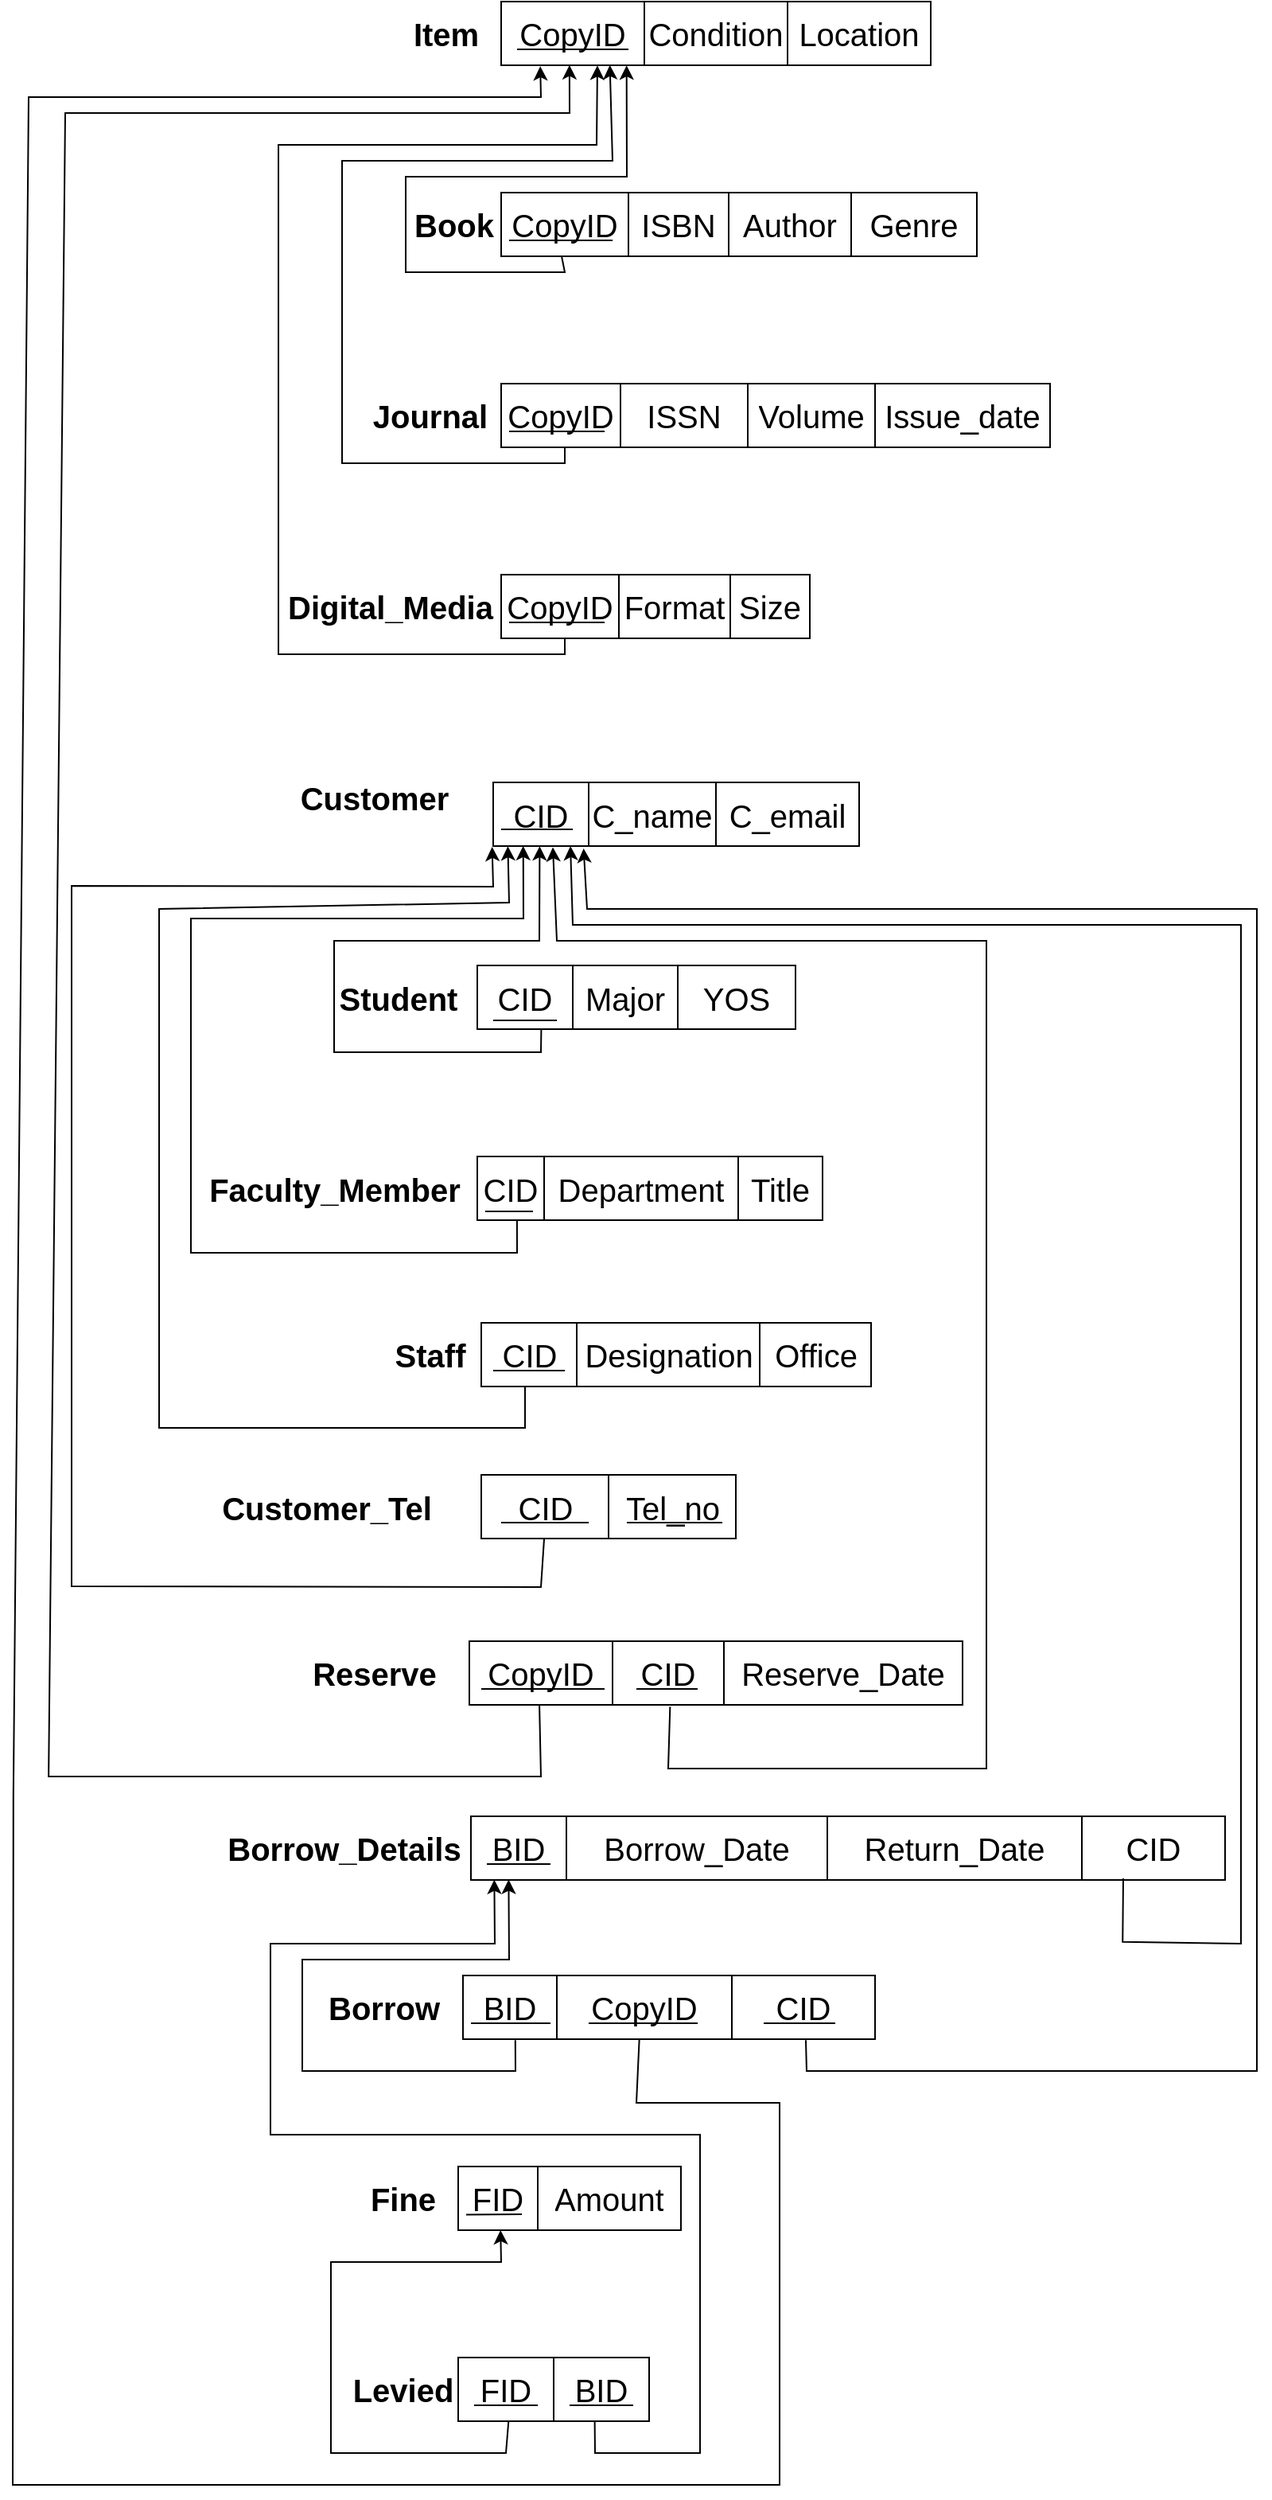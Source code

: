 <mxfile version="24.7.16">
  <diagram name="Page-1" id="YPBTErZ49yaerx_HTRWC">
    <mxGraphModel dx="1290" dy="522" grid="1" gridSize="10" guides="1" tooltips="1" connect="1" arrows="1" fold="1" page="1" pageScale="1" pageWidth="827" pageHeight="1169" math="0" shadow="0">
      <root>
        <mxCell id="0" />
        <mxCell id="1" parent="0" />
        <mxCell id="lVMGQ_QnSyq49VFZEJ_B-1" value="" style="shape=table;startSize=0;container=1;collapsible=0;childLayout=tableLayout;fontSize=20;" parent="1" vertex="1">
          <mxGeometry x="335" y="130" width="270" height="40" as="geometry" />
        </mxCell>
        <mxCell id="lVMGQ_QnSyq49VFZEJ_B-2" value="" style="shape=tableRow;horizontal=0;startSize=0;swimlaneHead=0;swimlaneBody=0;strokeColor=inherit;top=0;left=0;bottom=0;right=0;collapsible=0;dropTarget=0;fillColor=none;points=[[0,0.5],[1,0.5]];portConstraint=eastwest;fontSize=20;" parent="lVMGQ_QnSyq49VFZEJ_B-1" vertex="1">
          <mxGeometry width="270" height="40" as="geometry" />
        </mxCell>
        <mxCell id="lVMGQ_QnSyq49VFZEJ_B-3" value="CopyID" style="shape=partialRectangle;html=1;whiteSpace=wrap;connectable=0;strokeColor=inherit;overflow=hidden;fillColor=none;top=0;left=0;bottom=0;right=0;pointerEvents=1;fontSize=20;" parent="lVMGQ_QnSyq49VFZEJ_B-2" vertex="1">
          <mxGeometry width="90" height="40" as="geometry">
            <mxRectangle width="90" height="40" as="alternateBounds" />
          </mxGeometry>
        </mxCell>
        <mxCell id="lVMGQ_QnSyq49VFZEJ_B-4" value="Condition" style="shape=partialRectangle;html=1;whiteSpace=wrap;connectable=0;strokeColor=inherit;overflow=hidden;fillColor=none;top=0;left=0;bottom=0;right=0;pointerEvents=1;fontSize=20;" parent="lVMGQ_QnSyq49VFZEJ_B-2" vertex="1">
          <mxGeometry x="90" width="90" height="40" as="geometry">
            <mxRectangle width="90" height="40" as="alternateBounds" />
          </mxGeometry>
        </mxCell>
        <mxCell id="lVMGQ_QnSyq49VFZEJ_B-5" value="Location" style="shape=partialRectangle;html=1;whiteSpace=wrap;connectable=0;strokeColor=inherit;overflow=hidden;fillColor=none;top=0;left=0;bottom=0;right=0;pointerEvents=1;fontSize=20;" parent="lVMGQ_QnSyq49VFZEJ_B-2" vertex="1">
          <mxGeometry x="180" width="90" height="40" as="geometry">
            <mxRectangle width="90" height="40" as="alternateBounds" />
          </mxGeometry>
        </mxCell>
        <mxCell id="lVMGQ_QnSyq49VFZEJ_B-6" value="" style="shape=table;startSize=0;container=1;collapsible=0;childLayout=tableLayout;fontSize=20;" parent="1" vertex="1">
          <mxGeometry x="335" y="490" width="194" height="40" as="geometry" />
        </mxCell>
        <mxCell id="lVMGQ_QnSyq49VFZEJ_B-7" value="" style="shape=tableRow;horizontal=0;startSize=0;swimlaneHead=0;swimlaneBody=0;strokeColor=inherit;top=0;left=0;bottom=0;right=0;collapsible=0;dropTarget=0;fillColor=none;points=[[0,0.5],[1,0.5]];portConstraint=eastwest;fontSize=20;" parent="lVMGQ_QnSyq49VFZEJ_B-6" vertex="1">
          <mxGeometry width="194" height="40" as="geometry" />
        </mxCell>
        <mxCell id="lVMGQ_QnSyq49VFZEJ_B-8" value="CopyID" style="shape=partialRectangle;html=1;whiteSpace=wrap;connectable=0;strokeColor=inherit;overflow=hidden;fillColor=none;top=0;left=0;bottom=0;right=0;pointerEvents=1;fontSize=20;" parent="lVMGQ_QnSyq49VFZEJ_B-7" vertex="1">
          <mxGeometry width="74" height="40" as="geometry">
            <mxRectangle width="74" height="40" as="alternateBounds" />
          </mxGeometry>
        </mxCell>
        <mxCell id="lVMGQ_QnSyq49VFZEJ_B-9" value="Format" style="shape=partialRectangle;html=1;whiteSpace=wrap;connectable=0;strokeColor=inherit;overflow=hidden;fillColor=none;top=0;left=0;bottom=0;right=0;pointerEvents=1;fontSize=20;" parent="lVMGQ_QnSyq49VFZEJ_B-7" vertex="1">
          <mxGeometry x="74" width="70" height="40" as="geometry">
            <mxRectangle width="70" height="40" as="alternateBounds" />
          </mxGeometry>
        </mxCell>
        <mxCell id="lVMGQ_QnSyq49VFZEJ_B-10" value="Size" style="shape=partialRectangle;html=1;whiteSpace=wrap;connectable=0;strokeColor=inherit;overflow=hidden;fillColor=none;top=0;left=0;bottom=0;right=0;pointerEvents=1;fontSize=20;" parent="lVMGQ_QnSyq49VFZEJ_B-7" vertex="1">
          <mxGeometry x="144" width="50" height="40" as="geometry">
            <mxRectangle width="50" height="40" as="alternateBounds" />
          </mxGeometry>
        </mxCell>
        <mxCell id="lVMGQ_QnSyq49VFZEJ_B-11" value="" style="shape=table;startSize=0;container=1;collapsible=0;childLayout=tableLayout;fontSize=20;" parent="1" vertex="1">
          <mxGeometry x="335" y="250" width="299" height="40" as="geometry" />
        </mxCell>
        <mxCell id="lVMGQ_QnSyq49VFZEJ_B-12" value="" style="shape=tableRow;horizontal=0;startSize=0;swimlaneHead=0;swimlaneBody=0;strokeColor=inherit;top=0;left=0;bottom=0;right=0;collapsible=0;dropTarget=0;fillColor=none;points=[[0,0.5],[1,0.5]];portConstraint=eastwest;fontSize=20;" parent="lVMGQ_QnSyq49VFZEJ_B-11" vertex="1">
          <mxGeometry width="299" height="40" as="geometry" />
        </mxCell>
        <mxCell id="lVMGQ_QnSyq49VFZEJ_B-13" value="CopyID" style="shape=partialRectangle;html=1;whiteSpace=wrap;connectable=0;strokeColor=inherit;overflow=hidden;fillColor=none;top=0;left=0;bottom=0;right=0;pointerEvents=1;fontSize=20;" parent="lVMGQ_QnSyq49VFZEJ_B-12" vertex="1">
          <mxGeometry width="80" height="40" as="geometry">
            <mxRectangle width="80" height="40" as="alternateBounds" />
          </mxGeometry>
        </mxCell>
        <mxCell id="lVMGQ_QnSyq49VFZEJ_B-14" value="ISBN" style="shape=partialRectangle;html=1;whiteSpace=wrap;connectable=0;strokeColor=inherit;overflow=hidden;fillColor=none;top=0;left=0;bottom=0;right=0;pointerEvents=1;fontSize=20;" parent="lVMGQ_QnSyq49VFZEJ_B-12" vertex="1">
          <mxGeometry x="80" width="63" height="40" as="geometry">
            <mxRectangle width="63" height="40" as="alternateBounds" />
          </mxGeometry>
        </mxCell>
        <mxCell id="lVMGQ_QnSyq49VFZEJ_B-15" value="Author" style="shape=partialRectangle;html=1;whiteSpace=wrap;connectable=0;strokeColor=inherit;overflow=hidden;fillColor=none;top=0;left=0;bottom=0;right=0;pointerEvents=1;fontSize=20;" parent="lVMGQ_QnSyq49VFZEJ_B-12" vertex="1">
          <mxGeometry x="143" width="77" height="40" as="geometry">
            <mxRectangle width="77" height="40" as="alternateBounds" />
          </mxGeometry>
        </mxCell>
        <mxCell id="lVMGQ_QnSyq49VFZEJ_B-16" value="Genre" style="shape=partialRectangle;html=1;whiteSpace=wrap;connectable=0;strokeColor=inherit;overflow=hidden;fillColor=none;top=0;left=0;bottom=0;right=0;pointerEvents=1;fontSize=20;" parent="lVMGQ_QnSyq49VFZEJ_B-12" vertex="1">
          <mxGeometry x="220" width="79" height="40" as="geometry">
            <mxRectangle width="79" height="40" as="alternateBounds" />
          </mxGeometry>
        </mxCell>
        <mxCell id="lVMGQ_QnSyq49VFZEJ_B-17" value="" style="shape=table;startSize=0;container=1;collapsible=0;childLayout=tableLayout;fontSize=20;" parent="1" vertex="1">
          <mxGeometry x="335" y="370" width="345" height="40" as="geometry" />
        </mxCell>
        <mxCell id="lVMGQ_QnSyq49VFZEJ_B-18" value="" style="shape=tableRow;horizontal=0;startSize=0;swimlaneHead=0;swimlaneBody=0;strokeColor=inherit;top=0;left=0;bottom=0;right=0;collapsible=0;dropTarget=0;fillColor=none;points=[[0,0.5],[1,0.5]];portConstraint=eastwest;fontSize=20;" parent="lVMGQ_QnSyq49VFZEJ_B-17" vertex="1">
          <mxGeometry width="345" height="40" as="geometry" />
        </mxCell>
        <mxCell id="lVMGQ_QnSyq49VFZEJ_B-19" value="CopyID" style="shape=partialRectangle;html=1;whiteSpace=wrap;connectable=0;strokeColor=inherit;overflow=hidden;fillColor=none;top=0;left=0;bottom=0;right=0;pointerEvents=1;fontSize=20;" parent="lVMGQ_QnSyq49VFZEJ_B-18" vertex="1">
          <mxGeometry width="75" height="40" as="geometry">
            <mxRectangle width="75" height="40" as="alternateBounds" />
          </mxGeometry>
        </mxCell>
        <mxCell id="lVMGQ_QnSyq49VFZEJ_B-20" value="ISSN" style="shape=partialRectangle;html=1;whiteSpace=wrap;connectable=0;strokeColor=inherit;overflow=hidden;fillColor=none;top=0;left=0;bottom=0;right=0;pointerEvents=1;fontSize=20;" parent="lVMGQ_QnSyq49VFZEJ_B-18" vertex="1">
          <mxGeometry x="75" width="80" height="40" as="geometry">
            <mxRectangle width="80" height="40" as="alternateBounds" />
          </mxGeometry>
        </mxCell>
        <mxCell id="lVMGQ_QnSyq49VFZEJ_B-21" value="Volume" style="shape=partialRectangle;html=1;whiteSpace=wrap;connectable=0;strokeColor=inherit;overflow=hidden;fillColor=none;top=0;left=0;bottom=0;right=0;pointerEvents=1;fontSize=20;" parent="lVMGQ_QnSyq49VFZEJ_B-18" vertex="1">
          <mxGeometry x="155" width="80" height="40" as="geometry">
            <mxRectangle width="80" height="40" as="alternateBounds" />
          </mxGeometry>
        </mxCell>
        <mxCell id="lVMGQ_QnSyq49VFZEJ_B-22" value="Issue_date" style="shape=partialRectangle;html=1;whiteSpace=wrap;connectable=0;strokeColor=inherit;overflow=hidden;fillColor=none;top=0;left=0;bottom=0;right=0;pointerEvents=1;fontSize=20;" parent="lVMGQ_QnSyq49VFZEJ_B-18" vertex="1">
          <mxGeometry x="235" width="110" height="40" as="geometry">
            <mxRectangle width="110" height="40" as="alternateBounds" />
          </mxGeometry>
        </mxCell>
        <mxCell id="lVMGQ_QnSyq49VFZEJ_B-23" value="&lt;b&gt;Item&lt;/b&gt;" style="text;html=1;align=center;verticalAlign=middle;resizable=0;points=[];autosize=1;strokeColor=none;fillColor=none;fontSize=20;" parent="1" vertex="1">
          <mxGeometry x="270" y="130" width="60" height="40" as="geometry" />
        </mxCell>
        <mxCell id="lVMGQ_QnSyq49VFZEJ_B-24" value="&lt;b&gt;Book&lt;/b&gt;" style="text;html=1;align=center;verticalAlign=middle;resizable=0;points=[];autosize=1;strokeColor=none;fillColor=none;fontSize=20;" parent="1" vertex="1">
          <mxGeometry x="270" y="250" width="70" height="40" as="geometry" />
        </mxCell>
        <mxCell id="lVMGQ_QnSyq49VFZEJ_B-25" value="&lt;b&gt;Journal&lt;/b&gt;" style="text;html=1;align=center;verticalAlign=middle;resizable=0;points=[];autosize=1;strokeColor=none;fillColor=none;fontSize=20;" parent="1" vertex="1">
          <mxGeometry x="240" y="370" width="100" height="40" as="geometry" />
        </mxCell>
        <mxCell id="lVMGQ_QnSyq49VFZEJ_B-26" value="&lt;b&gt;Digital_Media&lt;/b&gt;" style="text;html=1;align=center;verticalAlign=middle;resizable=0;points=[];autosize=1;strokeColor=none;fillColor=none;fontSize=20;" parent="1" vertex="1">
          <mxGeometry x="190" y="490" width="150" height="40" as="geometry" />
        </mxCell>
        <mxCell id="lVMGQ_QnSyq49VFZEJ_B-27" value="" style="endArrow=none;html=1;rounded=0;fontSize=20;" parent="1" edge="1">
          <mxGeometry width="50" height="50" relative="1" as="geometry">
            <mxPoint x="415" y="160" as="sourcePoint" />
            <mxPoint x="345" y="160" as="targetPoint" />
          </mxGeometry>
        </mxCell>
        <mxCell id="lVMGQ_QnSyq49VFZEJ_B-28" value="" style="endArrow=none;html=1;rounded=0;fontSize=20;" parent="1" edge="1">
          <mxGeometry width="50" height="50" relative="1" as="geometry">
            <mxPoint x="405" y="280" as="sourcePoint" />
            <mxPoint x="340" y="280" as="targetPoint" />
          </mxGeometry>
        </mxCell>
        <mxCell id="lVMGQ_QnSyq49VFZEJ_B-29" value="" style="endArrow=none;html=1;rounded=0;fontSize=20;" parent="1" edge="1">
          <mxGeometry width="50" height="50" relative="1" as="geometry">
            <mxPoint x="400" y="520" as="sourcePoint" />
            <mxPoint x="340" y="520" as="targetPoint" />
          </mxGeometry>
        </mxCell>
        <mxCell id="lVMGQ_QnSyq49VFZEJ_B-30" value="" style="endArrow=none;html=1;rounded=0;fontSize=20;" parent="1" edge="1">
          <mxGeometry width="50" height="50" relative="1" as="geometry">
            <mxPoint x="400" y="400" as="sourcePoint" />
            <mxPoint x="340" y="400" as="targetPoint" />
          </mxGeometry>
        </mxCell>
        <mxCell id="lVMGQ_QnSyq49VFZEJ_B-31" value="" style="endArrow=classic;html=1;rounded=0;entryX=0.292;entryY=1.002;entryDx=0;entryDy=0;entryPerimeter=0;" parent="1" target="lVMGQ_QnSyq49VFZEJ_B-2" edge="1">
          <mxGeometry width="50" height="50" relative="1" as="geometry">
            <mxPoint x="373" y="290" as="sourcePoint" />
            <mxPoint x="375" y="170" as="targetPoint" />
            <Array as="points">
              <mxPoint x="375" y="300" />
              <mxPoint x="275" y="300" />
              <mxPoint x="275" y="240" />
              <mxPoint x="414" y="240" />
            </Array>
          </mxGeometry>
        </mxCell>
        <mxCell id="lVMGQ_QnSyq49VFZEJ_B-32" value="" style="endArrow=classic;html=1;rounded=0;exitX=0.085;exitY=1.005;exitDx=0;exitDy=0;exitPerimeter=0;entryX=0.253;entryY=0.997;entryDx=0;entryDy=0;entryPerimeter=0;" parent="1" target="lVMGQ_QnSyq49VFZEJ_B-2" edge="1">
          <mxGeometry width="50" height="50" relative="1" as="geometry">
            <mxPoint x="375" y="410" as="sourcePoint" />
            <mxPoint x="255" y="190" as="targetPoint" />
            <Array as="points">
              <mxPoint x="375" y="420" />
              <mxPoint x="235" y="420" />
              <mxPoint x="235" y="230" />
              <mxPoint x="405" y="230" />
            </Array>
          </mxGeometry>
        </mxCell>
        <mxCell id="lVMGQ_QnSyq49VFZEJ_B-33" value="" style="endArrow=classic;html=1;rounded=0;exitX=0.085;exitY=1.005;exitDx=0;exitDy=0;exitPerimeter=0;entryX=0.224;entryY=1.004;entryDx=0;entryDy=0;entryPerimeter=0;" parent="1" target="lVMGQ_QnSyq49VFZEJ_B-2" edge="1">
          <mxGeometry width="50" height="50" relative="1" as="geometry">
            <mxPoint x="375" y="530" as="sourcePoint" />
            <mxPoint x="185" y="290" as="targetPoint" />
            <Array as="points">
              <mxPoint x="375" y="540" />
              <mxPoint x="195" y="540" />
              <mxPoint x="195" y="490" />
              <mxPoint x="195" y="400" />
              <mxPoint x="195" y="220" />
              <mxPoint x="395" y="220" />
            </Array>
          </mxGeometry>
        </mxCell>
        <mxCell id="lVMGQ_QnSyq49VFZEJ_B-34" value="" style="shape=table;startSize=0;container=1;collapsible=0;childLayout=tableLayout;fontSize=20;" parent="1" vertex="1">
          <mxGeometry x="330" y="620.5" width="230" height="40" as="geometry" />
        </mxCell>
        <mxCell id="lVMGQ_QnSyq49VFZEJ_B-35" value="" style="shape=tableRow;horizontal=0;startSize=0;swimlaneHead=0;swimlaneBody=0;strokeColor=inherit;top=0;left=0;bottom=0;right=0;collapsible=0;dropTarget=0;fillColor=none;points=[[0,0.5],[1,0.5]];portConstraint=eastwest;fontSize=20;" parent="lVMGQ_QnSyq49VFZEJ_B-34" vertex="1">
          <mxGeometry width="230" height="40" as="geometry" />
        </mxCell>
        <mxCell id="lVMGQ_QnSyq49VFZEJ_B-36" value="CID" style="shape=partialRectangle;html=1;whiteSpace=wrap;connectable=0;strokeColor=inherit;overflow=hidden;fillColor=none;top=0;left=0;bottom=0;right=0;pointerEvents=1;fontSize=20;" parent="lVMGQ_QnSyq49VFZEJ_B-35" vertex="1">
          <mxGeometry width="60" height="40" as="geometry">
            <mxRectangle width="60" height="40" as="alternateBounds" />
          </mxGeometry>
        </mxCell>
        <mxCell id="lVMGQ_QnSyq49VFZEJ_B-37" value="C_name" style="shape=partialRectangle;html=1;whiteSpace=wrap;connectable=0;strokeColor=inherit;overflow=hidden;fillColor=none;top=0;left=0;bottom=0;right=0;pointerEvents=1;fontSize=20;" parent="lVMGQ_QnSyq49VFZEJ_B-35" vertex="1">
          <mxGeometry x="60" width="80" height="40" as="geometry">
            <mxRectangle width="80" height="40" as="alternateBounds" />
          </mxGeometry>
        </mxCell>
        <mxCell id="lVMGQ_QnSyq49VFZEJ_B-38" value="C_email" style="shape=partialRectangle;html=1;whiteSpace=wrap;connectable=0;strokeColor=inherit;overflow=hidden;fillColor=none;top=0;left=0;bottom=0;right=0;pointerEvents=1;fontSize=20;" parent="lVMGQ_QnSyq49VFZEJ_B-35" vertex="1">
          <mxGeometry x="140" width="90" height="40" as="geometry">
            <mxRectangle width="90" height="40" as="alternateBounds" />
          </mxGeometry>
        </mxCell>
        <mxCell id="lVMGQ_QnSyq49VFZEJ_B-39" value="" style="shape=table;startSize=0;container=1;collapsible=0;childLayout=tableLayout;fontSize=20;" parent="1" vertex="1">
          <mxGeometry x="320" y="735.5" width="200" height="40" as="geometry" />
        </mxCell>
        <mxCell id="lVMGQ_QnSyq49VFZEJ_B-40" value="" style="shape=tableRow;horizontal=0;startSize=0;swimlaneHead=0;swimlaneBody=0;strokeColor=inherit;top=0;left=0;bottom=0;right=0;collapsible=0;dropTarget=0;fillColor=none;points=[[0,0.5],[1,0.5]];portConstraint=eastwest;fontSize=20;" parent="lVMGQ_QnSyq49VFZEJ_B-39" vertex="1">
          <mxGeometry width="200" height="40" as="geometry" />
        </mxCell>
        <mxCell id="lVMGQ_QnSyq49VFZEJ_B-41" value="CID" style="shape=partialRectangle;html=1;whiteSpace=wrap;connectable=0;strokeColor=inherit;overflow=hidden;fillColor=none;top=0;left=0;bottom=0;right=0;pointerEvents=1;fontSize=20;" parent="lVMGQ_QnSyq49VFZEJ_B-40" vertex="1">
          <mxGeometry width="60" height="40" as="geometry">
            <mxRectangle width="60" height="40" as="alternateBounds" />
          </mxGeometry>
        </mxCell>
        <mxCell id="lVMGQ_QnSyq49VFZEJ_B-42" value="Major" style="shape=partialRectangle;html=1;whiteSpace=wrap;connectable=0;strokeColor=inherit;overflow=hidden;fillColor=none;top=0;left=0;bottom=0;right=0;pointerEvents=1;fontSize=20;" parent="lVMGQ_QnSyq49VFZEJ_B-40" vertex="1">
          <mxGeometry x="60" width="66" height="40" as="geometry">
            <mxRectangle width="66" height="40" as="alternateBounds" />
          </mxGeometry>
        </mxCell>
        <mxCell id="lVMGQ_QnSyq49VFZEJ_B-43" value="YOS" style="shape=partialRectangle;html=1;whiteSpace=wrap;connectable=0;strokeColor=inherit;overflow=hidden;fillColor=none;top=0;left=0;bottom=0;right=0;pointerEvents=1;fontSize=20;" parent="lVMGQ_QnSyq49VFZEJ_B-40" vertex="1">
          <mxGeometry x="126" width="74" height="40" as="geometry">
            <mxRectangle width="74" height="40" as="alternateBounds" />
          </mxGeometry>
        </mxCell>
        <mxCell id="lVMGQ_QnSyq49VFZEJ_B-44" value="" style="shape=table;startSize=0;container=1;collapsible=0;childLayout=tableLayout;fontSize=20;" parent="1" vertex="1">
          <mxGeometry x="320" y="855.5" width="217" height="40" as="geometry" />
        </mxCell>
        <mxCell id="lVMGQ_QnSyq49VFZEJ_B-45" value="" style="shape=tableRow;horizontal=0;startSize=0;swimlaneHead=0;swimlaneBody=0;strokeColor=inherit;top=0;left=0;bottom=0;right=0;collapsible=0;dropTarget=0;fillColor=none;points=[[0,0.5],[1,0.5]];portConstraint=eastwest;fontSize=20;" parent="lVMGQ_QnSyq49VFZEJ_B-44" vertex="1">
          <mxGeometry width="217" height="40" as="geometry" />
        </mxCell>
        <mxCell id="lVMGQ_QnSyq49VFZEJ_B-46" value="CID" style="shape=partialRectangle;html=1;whiteSpace=wrap;connectable=0;strokeColor=inherit;overflow=hidden;fillColor=none;top=0;left=0;bottom=0;right=0;pointerEvents=1;fontSize=20;" parent="lVMGQ_QnSyq49VFZEJ_B-45" vertex="1">
          <mxGeometry width="42" height="40" as="geometry">
            <mxRectangle width="42" height="40" as="alternateBounds" />
          </mxGeometry>
        </mxCell>
        <mxCell id="lVMGQ_QnSyq49VFZEJ_B-47" value="Department" style="shape=partialRectangle;html=1;whiteSpace=wrap;connectable=0;strokeColor=inherit;overflow=hidden;fillColor=none;top=0;left=0;bottom=0;right=0;pointerEvents=1;fontSize=20;" parent="lVMGQ_QnSyq49VFZEJ_B-45" vertex="1">
          <mxGeometry x="42" width="122" height="40" as="geometry">
            <mxRectangle width="122" height="40" as="alternateBounds" />
          </mxGeometry>
        </mxCell>
        <mxCell id="lVMGQ_QnSyq49VFZEJ_B-48" value="Title" style="shape=partialRectangle;html=1;whiteSpace=wrap;connectable=0;strokeColor=inherit;overflow=hidden;fillColor=none;top=0;left=0;bottom=0;right=0;pointerEvents=1;fontSize=20;" parent="lVMGQ_QnSyq49VFZEJ_B-45" vertex="1">
          <mxGeometry x="164" width="53" height="40" as="geometry">
            <mxRectangle width="53" height="40" as="alternateBounds" />
          </mxGeometry>
        </mxCell>
        <mxCell id="lVMGQ_QnSyq49VFZEJ_B-49" value="" style="shape=table;startSize=0;container=1;collapsible=0;childLayout=tableLayout;fontSize=20;" parent="1" vertex="1">
          <mxGeometry x="322.5" y="960" width="245" height="40" as="geometry" />
        </mxCell>
        <mxCell id="lVMGQ_QnSyq49VFZEJ_B-50" value="" style="shape=tableRow;horizontal=0;startSize=0;swimlaneHead=0;swimlaneBody=0;strokeColor=inherit;top=0;left=0;bottom=0;right=0;collapsible=0;dropTarget=0;fillColor=none;points=[[0,0.5],[1,0.5]];portConstraint=eastwest;fontSize=20;" parent="lVMGQ_QnSyq49VFZEJ_B-49" vertex="1">
          <mxGeometry width="245" height="40" as="geometry" />
        </mxCell>
        <mxCell id="lVMGQ_QnSyq49VFZEJ_B-51" value="CID" style="shape=partialRectangle;html=1;whiteSpace=wrap;connectable=0;strokeColor=inherit;overflow=hidden;fillColor=none;top=0;left=0;bottom=0;right=0;pointerEvents=1;fontSize=20;" parent="lVMGQ_QnSyq49VFZEJ_B-50" vertex="1">
          <mxGeometry width="60" height="40" as="geometry">
            <mxRectangle width="60" height="40" as="alternateBounds" />
          </mxGeometry>
        </mxCell>
        <mxCell id="lVMGQ_QnSyq49VFZEJ_B-52" value="Designation" style="shape=partialRectangle;html=1;whiteSpace=wrap;connectable=0;strokeColor=inherit;overflow=hidden;fillColor=none;top=0;left=0;bottom=0;right=0;pointerEvents=1;fontSize=20;" parent="lVMGQ_QnSyq49VFZEJ_B-50" vertex="1">
          <mxGeometry x="60" width="115" height="40" as="geometry">
            <mxRectangle width="115" height="40" as="alternateBounds" />
          </mxGeometry>
        </mxCell>
        <mxCell id="lVMGQ_QnSyq49VFZEJ_B-53" value="Office" style="shape=partialRectangle;html=1;whiteSpace=wrap;connectable=0;strokeColor=inherit;overflow=hidden;fillColor=none;top=0;left=0;bottom=0;right=0;pointerEvents=1;fontSize=20;" parent="lVMGQ_QnSyq49VFZEJ_B-50" vertex="1">
          <mxGeometry x="175" width="70" height="40" as="geometry">
            <mxRectangle width="70" height="40" as="alternateBounds" />
          </mxGeometry>
        </mxCell>
        <mxCell id="lVMGQ_QnSyq49VFZEJ_B-54" value="&lt;b&gt;Customer&lt;/b&gt;" style="text;html=1;align=center;verticalAlign=middle;resizable=0;points=[];autosize=1;strokeColor=none;fillColor=none;fontSize=20;" parent="1" vertex="1">
          <mxGeometry x="220" y="610" width="70" height="40" as="geometry" />
        </mxCell>
        <mxCell id="lVMGQ_QnSyq49VFZEJ_B-55" value="&lt;b&gt;Student&lt;/b&gt;" style="text;html=1;align=center;verticalAlign=middle;resizable=0;points=[];autosize=1;strokeColor=none;fillColor=none;fontSize=20;" parent="1" vertex="1">
          <mxGeometry x="220" y="735.5" width="100" height="40" as="geometry" />
        </mxCell>
        <mxCell id="lVMGQ_QnSyq49VFZEJ_B-56" value="&lt;b&gt;Staff&lt;/b&gt;" style="text;html=1;align=center;verticalAlign=middle;resizable=0;points=[];autosize=1;strokeColor=none;fillColor=none;fontSize=20;" parent="1" vertex="1">
          <mxGeometry x="255" y="960" width="70" height="40" as="geometry" />
        </mxCell>
        <mxCell id="lVMGQ_QnSyq49VFZEJ_B-57" value="&lt;b&gt;Faculty_Member&lt;/b&gt;" style="text;html=1;align=center;verticalAlign=middle;resizable=0;points=[];autosize=1;strokeColor=none;fillColor=none;fontSize=20;" parent="1" vertex="1">
          <mxGeometry x="140" y="855.5" width="180" height="40" as="geometry" />
        </mxCell>
        <mxCell id="lVMGQ_QnSyq49VFZEJ_B-58" value="" style="shape=table;startSize=0;container=1;collapsible=0;childLayout=tableLayout;fontSize=20;" parent="1" vertex="1">
          <mxGeometry x="322.5" y="1055.5" width="160" height="40" as="geometry" />
        </mxCell>
        <mxCell id="lVMGQ_QnSyq49VFZEJ_B-59" value="" style="shape=tableRow;horizontal=0;startSize=0;swimlaneHead=0;swimlaneBody=0;strokeColor=inherit;top=0;left=0;bottom=0;right=0;collapsible=0;dropTarget=0;fillColor=none;points=[[0,0.5],[1,0.5]];portConstraint=eastwest;fontSize=20;" parent="lVMGQ_QnSyq49VFZEJ_B-58" vertex="1">
          <mxGeometry width="160" height="40" as="geometry" />
        </mxCell>
        <mxCell id="lVMGQ_QnSyq49VFZEJ_B-60" value="CID" style="shape=partialRectangle;html=1;whiteSpace=wrap;connectable=0;strokeColor=inherit;overflow=hidden;fillColor=none;top=0;left=0;bottom=0;right=0;pointerEvents=1;fontSize=20;" parent="lVMGQ_QnSyq49VFZEJ_B-59" vertex="1">
          <mxGeometry width="80" height="40" as="geometry">
            <mxRectangle width="80" height="40" as="alternateBounds" />
          </mxGeometry>
        </mxCell>
        <mxCell id="lVMGQ_QnSyq49VFZEJ_B-61" value="Tel_no" style="shape=partialRectangle;html=1;whiteSpace=wrap;connectable=0;strokeColor=inherit;overflow=hidden;fillColor=none;top=0;left=0;bottom=0;right=0;pointerEvents=1;fontSize=20;" parent="lVMGQ_QnSyq49VFZEJ_B-59" vertex="1">
          <mxGeometry x="80" width="80" height="40" as="geometry">
            <mxRectangle width="80" height="40" as="alternateBounds" />
          </mxGeometry>
        </mxCell>
        <mxCell id="lVMGQ_QnSyq49VFZEJ_B-66" value="&lt;b&gt;Customer_Tel&lt;/b&gt;" style="text;html=1;align=center;verticalAlign=middle;resizable=0;points=[];autosize=1;strokeColor=none;fillColor=none;fontSize=20;" parent="1" vertex="1">
          <mxGeometry x="170" y="1055.5" width="110" height="40" as="geometry" />
        </mxCell>
        <mxCell id="lVMGQ_QnSyq49VFZEJ_B-68" value="" style="endArrow=none;html=1;rounded=0;fontSize=20;" parent="1" edge="1">
          <mxGeometry width="50" height="50" relative="1" as="geometry">
            <mxPoint x="380" y="650" as="sourcePoint" />
            <mxPoint x="335" y="650" as="targetPoint" />
          </mxGeometry>
        </mxCell>
        <mxCell id="lVMGQ_QnSyq49VFZEJ_B-69" value="" style="endArrow=none;html=1;rounded=0;fontSize=20;" parent="1" edge="1">
          <mxGeometry width="50" height="50" relative="1" as="geometry">
            <mxPoint x="375" y="990" as="sourcePoint" />
            <mxPoint x="330" y="990" as="targetPoint" />
          </mxGeometry>
        </mxCell>
        <mxCell id="lVMGQ_QnSyq49VFZEJ_B-70" value="" style="endArrow=none;html=1;rounded=0;fontSize=20;" parent="1" edge="1">
          <mxGeometry width="50" height="50" relative="1" as="geometry">
            <mxPoint x="355" y="890" as="sourcePoint" />
            <mxPoint x="325" y="890" as="targetPoint" />
          </mxGeometry>
        </mxCell>
        <mxCell id="lVMGQ_QnSyq49VFZEJ_B-71" value="" style="endArrow=none;html=1;rounded=0;fontSize=20;" parent="1" edge="1">
          <mxGeometry width="50" height="50" relative="1" as="geometry">
            <mxPoint x="390" y="1085.5" as="sourcePoint" />
            <mxPoint x="335" y="1085.5" as="targetPoint" />
          </mxGeometry>
        </mxCell>
        <mxCell id="lVMGQ_QnSyq49VFZEJ_B-73" value="" style="endArrow=none;html=1;rounded=0;fontSize=20;" parent="1" edge="1">
          <mxGeometry width="50" height="50" relative="1" as="geometry">
            <mxPoint x="474" y="1085.5" as="sourcePoint" />
            <mxPoint x="414" y="1085.5" as="targetPoint" />
          </mxGeometry>
        </mxCell>
        <mxCell id="lVMGQ_QnSyq49VFZEJ_B-75" value="" style="endArrow=classic;html=1;rounded=0;exitX=0.201;exitY=1.005;exitDx=0;exitDy=0;exitPerimeter=0;entryX=0.127;entryY=1.002;entryDx=0;entryDy=0;entryPerimeter=0;" parent="1" source="lVMGQ_QnSyq49VFZEJ_B-40" target="lVMGQ_QnSyq49VFZEJ_B-35" edge="1">
          <mxGeometry width="50" height="50" relative="1" as="geometry">
            <mxPoint x="260" y="780.5" as="sourcePoint" />
            <mxPoint x="299" y="660.5" as="targetPoint" />
            <Array as="points">
              <mxPoint x="360" y="790" />
              <mxPoint x="230" y="790" />
              <mxPoint x="230" y="720" />
              <mxPoint x="359" y="720" />
            </Array>
          </mxGeometry>
        </mxCell>
        <mxCell id="lVMGQ_QnSyq49VFZEJ_B-76" value="" style="endArrow=classic;html=1;rounded=0;entryX=0.082;entryY=0.998;entryDx=0;entryDy=0;entryPerimeter=0;exitX=0.115;exitY=1.003;exitDx=0;exitDy=0;exitPerimeter=0;" parent="1" source="lVMGQ_QnSyq49VFZEJ_B-45" target="lVMGQ_QnSyq49VFZEJ_B-35" edge="1">
          <mxGeometry width="50" height="50" relative="1" as="geometry">
            <mxPoint x="281" y="895.5" as="sourcePoint" />
            <mxPoint x="284.5" y="785.5" as="targetPoint" />
            <Array as="points">
              <mxPoint x="345" y="916" />
              <mxPoint x="140" y="916" />
              <mxPoint x="140" y="706" />
              <mxPoint x="349" y="706" />
            </Array>
          </mxGeometry>
        </mxCell>
        <mxCell id="lVMGQ_QnSyq49VFZEJ_B-77" value="" style="endArrow=classic;html=1;rounded=0;entryX=0.04;entryY=1.002;entryDx=0;entryDy=0;entryPerimeter=0;" parent="1" target="lVMGQ_QnSyq49VFZEJ_B-35" edge="1">
          <mxGeometry width="50" height="50" relative="1" as="geometry">
            <mxPoint x="350" y="1000" as="sourcePoint" />
            <mxPoint x="283.5" y="660.5" as="targetPoint" />
            <Array as="points">
              <mxPoint x="350" y="1026" />
              <mxPoint x="120" y="1026" />
              <mxPoint x="120" y="700" />
              <mxPoint x="340" y="696" />
            </Array>
          </mxGeometry>
        </mxCell>
        <mxCell id="lVMGQ_QnSyq49VFZEJ_B-78" value="" style="endArrow=classic;html=1;rounded=0;exitX=0.247;exitY=1.002;exitDx=0;exitDy=0;exitPerimeter=0;entryX=-0.003;entryY=1.012;entryDx=0;entryDy=0;entryPerimeter=0;" parent="1" source="lVMGQ_QnSyq49VFZEJ_B-59" target="lVMGQ_QnSyq49VFZEJ_B-35" edge="1">
          <mxGeometry width="50" height="50" relative="1" as="geometry">
            <mxPoint x="235" y="1055.5" as="sourcePoint" />
            <mxPoint x="255" y="665.5" as="targetPoint" />
            <Array as="points">
              <mxPoint x="360" y="1126" />
              <mxPoint x="65" y="1125.5" />
              <mxPoint x="65" y="925.5" />
              <mxPoint x="65" y="855.5" />
              <mxPoint x="65" y="685.5" />
              <mxPoint x="330" y="686" />
            </Array>
          </mxGeometry>
        </mxCell>
        <mxCell id="lVMGQ_QnSyq49VFZEJ_B-86" value="&lt;b&gt;Reserve&lt;/b&gt;" style="text;html=1;align=center;verticalAlign=middle;resizable=0;points=[];autosize=1;strokeColor=none;fillColor=none;fontSize=20;" parent="1" vertex="1">
          <mxGeometry x="205" y="1160" width="100" height="40" as="geometry" />
        </mxCell>
        <mxCell id="lVMGQ_QnSyq49VFZEJ_B-84" value="" style="endArrow=none;html=1;rounded=0;fontSize=20;" parent="1" edge="1">
          <mxGeometry width="50" height="50" relative="1" as="geometry">
            <mxPoint x="400" y="1190" as="sourcePoint" />
            <mxPoint x="325" y="1190" as="targetPoint" />
          </mxGeometry>
        </mxCell>
        <mxCell id="lVMGQ_QnSyq49VFZEJ_B-85" value="" style="endArrow=none;html=1;rounded=0;fontSize=20;" parent="1" edge="1">
          <mxGeometry width="50" height="50" relative="1" as="geometry">
            <mxPoint x="470" y="1190" as="sourcePoint" />
            <mxPoint x="410" y="1190" as="targetPoint" />
          </mxGeometry>
        </mxCell>
        <mxCell id="lVMGQ_QnSyq49VFZEJ_B-79" value="" style="shape=table;startSize=0;container=1;collapsible=0;childLayout=tableLayout;fontSize=20;" parent="1" vertex="1">
          <mxGeometry x="315" y="1160" width="310" height="40" as="geometry" />
        </mxCell>
        <mxCell id="lVMGQ_QnSyq49VFZEJ_B-80" value="" style="shape=tableRow;horizontal=0;startSize=0;swimlaneHead=0;swimlaneBody=0;strokeColor=inherit;top=0;left=0;bottom=0;right=0;collapsible=0;dropTarget=0;fillColor=none;points=[[0,0.5],[1,0.5]];portConstraint=eastwest;fontSize=20;" parent="lVMGQ_QnSyq49VFZEJ_B-79" vertex="1">
          <mxGeometry width="310" height="40" as="geometry" />
        </mxCell>
        <mxCell id="lVMGQ_QnSyq49VFZEJ_B-81" value="CopyID" style="shape=partialRectangle;html=1;whiteSpace=wrap;connectable=0;strokeColor=inherit;overflow=hidden;fillColor=none;top=0;left=0;bottom=0;right=0;pointerEvents=1;fontSize=20;" parent="lVMGQ_QnSyq49VFZEJ_B-80" vertex="1">
          <mxGeometry width="90" height="40" as="geometry">
            <mxRectangle width="90" height="40" as="alternateBounds" />
          </mxGeometry>
        </mxCell>
        <mxCell id="lVMGQ_QnSyq49VFZEJ_B-82" value="CID" style="shape=partialRectangle;html=1;whiteSpace=wrap;connectable=0;strokeColor=inherit;overflow=hidden;fillColor=none;top=0;left=0;bottom=0;right=0;pointerEvents=1;fontSize=20;" parent="lVMGQ_QnSyq49VFZEJ_B-80" vertex="1">
          <mxGeometry x="90" width="70" height="40" as="geometry">
            <mxRectangle width="70" height="40" as="alternateBounds" />
          </mxGeometry>
        </mxCell>
        <mxCell id="lVMGQ_QnSyq49VFZEJ_B-83" value="Reserve_Date" style="shape=partialRectangle;html=1;whiteSpace=wrap;connectable=0;strokeColor=inherit;overflow=hidden;fillColor=none;top=0;left=0;bottom=0;right=0;pointerEvents=1;fontSize=20;" parent="lVMGQ_QnSyq49VFZEJ_B-80" vertex="1">
          <mxGeometry x="160" width="150" height="40" as="geometry">
            <mxRectangle width="150" height="40" as="alternateBounds" />
          </mxGeometry>
        </mxCell>
        <mxCell id="lVMGQ_QnSyq49VFZEJ_B-89" value="" style="endArrow=none;html=1;rounded=0;" parent="1" edge="1">
          <mxGeometry width="50" height="50" relative="1" as="geometry">
            <mxPoint x="322.5" y="1190" as="sourcePoint" />
            <mxPoint x="400" y="1190" as="targetPoint" />
          </mxGeometry>
        </mxCell>
        <mxCell id="lVMGQ_QnSyq49VFZEJ_B-90" value="" style="endArrow=none;html=1;rounded=0;" parent="1" edge="1">
          <mxGeometry width="50" height="50" relative="1" as="geometry">
            <mxPoint x="420" y="1190" as="sourcePoint" />
            <mxPoint x="458.5" y="1190" as="targetPoint" />
          </mxGeometry>
        </mxCell>
        <mxCell id="lVMGQ_QnSyq49VFZEJ_B-120" value="&lt;b&gt;Borrow&lt;/b&gt;" style="text;html=1;align=center;verticalAlign=middle;resizable=0;points=[];autosize=1;strokeColor=none;fillColor=none;fontSize=20;" parent="1" vertex="1">
          <mxGeometry x="216" y="1370" width="90" height="40" as="geometry" />
        </mxCell>
        <mxCell id="lVMGQ_QnSyq49VFZEJ_B-121" value="" style="shape=table;startSize=0;container=1;collapsible=0;childLayout=tableLayout;fontSize=20;" parent="1" vertex="1">
          <mxGeometry x="311" y="1370" width="259" height="40" as="geometry" />
        </mxCell>
        <mxCell id="lVMGQ_QnSyq49VFZEJ_B-122" value="" style="shape=tableRow;horizontal=0;startSize=0;swimlaneHead=0;swimlaneBody=0;strokeColor=inherit;top=0;left=0;bottom=0;right=0;collapsible=0;dropTarget=0;fillColor=none;points=[[0,0.5],[1,0.5]];portConstraint=eastwest;fontSize=20;" parent="lVMGQ_QnSyq49VFZEJ_B-121" vertex="1">
          <mxGeometry width="259" height="40" as="geometry" />
        </mxCell>
        <mxCell id="lVMGQ_QnSyq49VFZEJ_B-123" value="BID" style="shape=partialRectangle;html=1;whiteSpace=wrap;connectable=0;strokeColor=inherit;overflow=hidden;fillColor=none;top=0;left=0;bottom=0;right=0;pointerEvents=1;fontSize=20;" parent="lVMGQ_QnSyq49VFZEJ_B-122" vertex="1">
          <mxGeometry width="59" height="40" as="geometry">
            <mxRectangle width="59" height="40" as="alternateBounds" />
          </mxGeometry>
        </mxCell>
        <mxCell id="lVMGQ_QnSyq49VFZEJ_B-124" value="CopyID" style="shape=partialRectangle;html=1;whiteSpace=wrap;connectable=0;strokeColor=inherit;overflow=hidden;fillColor=none;top=0;left=0;bottom=0;right=0;pointerEvents=1;fontSize=20;" parent="lVMGQ_QnSyq49VFZEJ_B-122" vertex="1">
          <mxGeometry x="59" width="110" height="40" as="geometry">
            <mxRectangle width="110" height="40" as="alternateBounds" />
          </mxGeometry>
        </mxCell>
        <mxCell id="lVMGQ_QnSyq49VFZEJ_B-125" value="CID" style="shape=partialRectangle;html=1;whiteSpace=wrap;connectable=0;strokeColor=inherit;overflow=hidden;fillColor=none;top=0;left=0;bottom=0;right=0;pointerEvents=1;fontSize=20;" parent="lVMGQ_QnSyq49VFZEJ_B-122" vertex="1">
          <mxGeometry x="169" width="90" height="40" as="geometry">
            <mxRectangle width="90" height="40" as="alternateBounds" />
          </mxGeometry>
        </mxCell>
        <mxCell id="lVMGQ_QnSyq49VFZEJ_B-126" value="" style="endArrow=none;html=1;rounded=0;fontSize=20;" parent="1" edge="1">
          <mxGeometry width="50" height="50" relative="1" as="geometry">
            <mxPoint x="366" y="1400" as="sourcePoint" />
            <mxPoint x="316" y="1400" as="targetPoint" />
          </mxGeometry>
        </mxCell>
        <mxCell id="lVMGQ_QnSyq49VFZEJ_B-127" value="" style="endArrow=none;html=1;rounded=0;fontSize=20;" parent="1" edge="1">
          <mxGeometry width="50" height="50" relative="1" as="geometry">
            <mxPoint x="545" y="1400" as="sourcePoint" />
            <mxPoint x="500" y="1400" as="targetPoint" />
          </mxGeometry>
        </mxCell>
        <mxCell id="lVMGQ_QnSyq49VFZEJ_B-128" value="" style="endArrow=none;html=1;rounded=0;fontSize=20;" parent="1" edge="1">
          <mxGeometry width="50" height="50" relative="1" as="geometry">
            <mxPoint x="458.5" y="1400" as="sourcePoint" />
            <mxPoint x="390" y="1400" as="targetPoint" />
          </mxGeometry>
        </mxCell>
        <mxCell id="lVMGQ_QnSyq49VFZEJ_B-129" value="" style="shape=table;startSize=0;container=1;collapsible=0;childLayout=tableLayout;fontSize=20;" parent="1" vertex="1">
          <mxGeometry x="316" y="1270" width="474" height="40" as="geometry" />
        </mxCell>
        <mxCell id="lVMGQ_QnSyq49VFZEJ_B-130" value="" style="shape=tableRow;horizontal=0;startSize=0;swimlaneHead=0;swimlaneBody=0;strokeColor=inherit;top=0;left=0;bottom=0;right=0;collapsible=0;dropTarget=0;fillColor=none;points=[[0,0.5],[1,0.5]];portConstraint=eastwest;fontSize=20;" parent="lVMGQ_QnSyq49VFZEJ_B-129" vertex="1">
          <mxGeometry width="474" height="40" as="geometry" />
        </mxCell>
        <mxCell id="lVMGQ_QnSyq49VFZEJ_B-131" value="BID" style="shape=partialRectangle;html=1;whiteSpace=wrap;connectable=0;strokeColor=inherit;overflow=hidden;fillColor=none;top=0;left=0;bottom=0;right=0;pointerEvents=1;fontSize=20;" parent="lVMGQ_QnSyq49VFZEJ_B-130" vertex="1">
          <mxGeometry width="60" height="40" as="geometry">
            <mxRectangle width="60" height="40" as="alternateBounds" />
          </mxGeometry>
        </mxCell>
        <mxCell id="lVMGQ_QnSyq49VFZEJ_B-132" value="Borrow_Date" style="shape=partialRectangle;html=1;whiteSpace=wrap;connectable=0;strokeColor=inherit;overflow=hidden;fillColor=none;top=0;left=0;bottom=0;right=0;pointerEvents=1;fontSize=20;" parent="lVMGQ_QnSyq49VFZEJ_B-130" vertex="1">
          <mxGeometry x="60" width="164" height="40" as="geometry">
            <mxRectangle width="164" height="40" as="alternateBounds" />
          </mxGeometry>
        </mxCell>
        <mxCell id="lVMGQ_QnSyq49VFZEJ_B-133" value="Return_Date" style="shape=partialRectangle;html=1;whiteSpace=wrap;connectable=0;strokeColor=inherit;overflow=hidden;fillColor=none;top=0;left=0;bottom=0;right=0;pointerEvents=1;fontSize=20;" parent="lVMGQ_QnSyq49VFZEJ_B-130" vertex="1">
          <mxGeometry x="224" width="160" height="40" as="geometry">
            <mxRectangle width="160" height="40" as="alternateBounds" />
          </mxGeometry>
        </mxCell>
        <mxCell id="lVMGQ_QnSyq49VFZEJ_B-152" value="CID" style="shape=partialRectangle;html=1;whiteSpace=wrap;connectable=0;strokeColor=inherit;overflow=hidden;fillColor=none;top=0;left=0;bottom=0;right=0;pointerEvents=1;fontSize=20;" parent="lVMGQ_QnSyq49VFZEJ_B-130" vertex="1">
          <mxGeometry x="384" width="90" height="40" as="geometry">
            <mxRectangle width="90" height="40" as="alternateBounds" />
          </mxGeometry>
        </mxCell>
        <mxCell id="lVMGQ_QnSyq49VFZEJ_B-134" value="&lt;b&gt;Borrow_Details&lt;/b&gt;" style="text;html=1;align=center;verticalAlign=middle;resizable=0;points=[];autosize=1;strokeColor=none;fillColor=none;fontSize=20;" parent="1" vertex="1">
          <mxGeometry x="151" y="1270" width="170" height="40" as="geometry" />
        </mxCell>
        <mxCell id="lVMGQ_QnSyq49VFZEJ_B-135" value="" style="endArrow=none;html=1;rounded=0;fontSize=20;" parent="1" edge="1">
          <mxGeometry width="50" height="50" relative="1" as="geometry">
            <mxPoint x="366" y="1300" as="sourcePoint" />
            <mxPoint x="326" y="1300" as="targetPoint" />
          </mxGeometry>
        </mxCell>
        <mxCell id="lVMGQ_QnSyq49VFZEJ_B-136" value="" style="shape=table;startSize=0;container=1;collapsible=0;childLayout=tableLayout;fontSize=20;" parent="1" vertex="1">
          <mxGeometry x="308" y="1490" width="140" height="40" as="geometry" />
        </mxCell>
        <mxCell id="lVMGQ_QnSyq49VFZEJ_B-137" value="" style="shape=tableRow;horizontal=0;startSize=0;swimlaneHead=0;swimlaneBody=0;strokeColor=inherit;top=0;left=0;bottom=0;right=0;collapsible=0;dropTarget=0;fillColor=none;points=[[0,0.5],[1,0.5]];portConstraint=eastwest;fontSize=20;" parent="lVMGQ_QnSyq49VFZEJ_B-136" vertex="1">
          <mxGeometry width="140" height="40" as="geometry" />
        </mxCell>
        <mxCell id="lVMGQ_QnSyq49VFZEJ_B-138" value="FID" style="shape=partialRectangle;html=1;whiteSpace=wrap;connectable=0;strokeColor=inherit;overflow=hidden;fillColor=none;top=0;left=0;bottom=0;right=0;pointerEvents=1;fontSize=20;" parent="lVMGQ_QnSyq49VFZEJ_B-137" vertex="1">
          <mxGeometry width="50" height="40" as="geometry">
            <mxRectangle width="50" height="40" as="alternateBounds" />
          </mxGeometry>
        </mxCell>
        <mxCell id="lVMGQ_QnSyq49VFZEJ_B-139" value="Amount" style="shape=partialRectangle;html=1;whiteSpace=wrap;connectable=0;strokeColor=inherit;overflow=hidden;fillColor=none;top=0;left=0;bottom=0;right=0;pointerEvents=1;fontSize=20;" parent="lVMGQ_QnSyq49VFZEJ_B-137" vertex="1">
          <mxGeometry x="50" width="90" height="40" as="geometry">
            <mxRectangle width="90" height="40" as="alternateBounds" />
          </mxGeometry>
        </mxCell>
        <mxCell id="lVMGQ_QnSyq49VFZEJ_B-140" value="" style="shape=table;startSize=0;container=1;collapsible=0;childLayout=tableLayout;fontSize=20;" parent="1" vertex="1">
          <mxGeometry x="308" y="1610" width="120" height="40" as="geometry" />
        </mxCell>
        <mxCell id="lVMGQ_QnSyq49VFZEJ_B-141" value="" style="shape=tableRow;horizontal=0;startSize=0;swimlaneHead=0;swimlaneBody=0;strokeColor=inherit;top=0;left=0;bottom=0;right=0;collapsible=0;dropTarget=0;fillColor=none;points=[[0,0.5],[1,0.5]];portConstraint=eastwest;fontSize=20;" parent="lVMGQ_QnSyq49VFZEJ_B-140" vertex="1">
          <mxGeometry width="120" height="40" as="geometry" />
        </mxCell>
        <mxCell id="lVMGQ_QnSyq49VFZEJ_B-142" value="FID" style="shape=partialRectangle;html=1;whiteSpace=wrap;connectable=0;strokeColor=inherit;overflow=hidden;fillColor=none;top=0;left=0;bottom=0;right=0;pointerEvents=1;fontSize=20;" parent="lVMGQ_QnSyq49VFZEJ_B-141" vertex="1">
          <mxGeometry width="60" height="40" as="geometry">
            <mxRectangle width="60" height="40" as="alternateBounds" />
          </mxGeometry>
        </mxCell>
        <mxCell id="lVMGQ_QnSyq49VFZEJ_B-144" value="BID" style="shape=partialRectangle;html=1;whiteSpace=wrap;connectable=0;strokeColor=inherit;overflow=hidden;fillColor=none;top=0;left=0;bottom=0;right=0;pointerEvents=1;fontSize=20;" parent="lVMGQ_QnSyq49VFZEJ_B-141" vertex="1">
          <mxGeometry x="60" width="60" height="40" as="geometry">
            <mxRectangle width="60" height="40" as="alternateBounds" />
          </mxGeometry>
        </mxCell>
        <mxCell id="lVMGQ_QnSyq49VFZEJ_B-145" value="&lt;b&gt;Fine&lt;/b&gt;" style="text;html=1;align=center;verticalAlign=middle;resizable=0;points=[];autosize=1;strokeColor=none;fillColor=none;fontSize=20;" parent="1" vertex="1">
          <mxGeometry x="243" y="1490" width="60" height="40" as="geometry" />
        </mxCell>
        <mxCell id="lVMGQ_QnSyq49VFZEJ_B-146" value="&lt;b&gt;Levied&lt;/b&gt;" style="text;html=1;align=center;verticalAlign=middle;resizable=0;points=[];autosize=1;strokeColor=none;fillColor=none;fontSize=20;" parent="1" vertex="1">
          <mxGeometry x="228" y="1610" width="90" height="40" as="geometry" />
        </mxCell>
        <mxCell id="lVMGQ_QnSyq49VFZEJ_B-147" value="" style="endArrow=none;html=1;rounded=0;fontSize=20;" parent="1" edge="1">
          <mxGeometry width="50" height="50" relative="1" as="geometry">
            <mxPoint x="348" y="1520" as="sourcePoint" />
            <mxPoint x="313" y="1520.29" as="targetPoint" />
          </mxGeometry>
        </mxCell>
        <mxCell id="lVMGQ_QnSyq49VFZEJ_B-148" value="" style="endArrow=none;html=1;rounded=0;fontSize=20;" parent="1" edge="1">
          <mxGeometry width="50" height="50" relative="1" as="geometry">
            <mxPoint x="358" y="1640" as="sourcePoint" />
            <mxPoint x="318" y="1640" as="targetPoint" />
          </mxGeometry>
        </mxCell>
        <mxCell id="lVMGQ_QnSyq49VFZEJ_B-149" value="" style="endArrow=none;html=1;rounded=0;fontSize=20;" parent="1" edge="1">
          <mxGeometry width="50" height="50" relative="1" as="geometry">
            <mxPoint x="418" y="1640" as="sourcePoint" />
            <mxPoint x="378" y="1640" as="targetPoint" />
          </mxGeometry>
        </mxCell>
        <mxCell id="lVMGQ_QnSyq49VFZEJ_B-151" value="" style="endArrow=classic;html=1;rounded=0;exitX=0.264;exitY=0.99;exitDx=0;exitDy=0;exitPerimeter=0;entryX=0.19;entryY=0.999;entryDx=0;entryDy=0;entryPerimeter=0;" parent="1" source="lVMGQ_QnSyq49VFZEJ_B-141" target="lVMGQ_QnSyq49VFZEJ_B-137" edge="1">
          <mxGeometry width="50" height="50" relative="1" as="geometry">
            <mxPoint x="268" y="1680" as="sourcePoint" />
            <mxPoint x="158" y="1510" as="targetPoint" />
            <Array as="points">
              <mxPoint x="338" y="1670" />
              <mxPoint x="228" y="1670" />
              <mxPoint x="228" y="1550" />
              <mxPoint x="335" y="1550" />
            </Array>
          </mxGeometry>
        </mxCell>
        <mxCell id="lVMGQ_QnSyq49VFZEJ_B-153" value="" style="endArrow=classic;html=1;rounded=0;exitX=0.127;exitY=1.017;exitDx=0;exitDy=0;exitPerimeter=0;entryX=0.05;entryY=0.994;entryDx=0;entryDy=0;entryPerimeter=0;" parent="1" source="lVMGQ_QnSyq49VFZEJ_B-122" target="lVMGQ_QnSyq49VFZEJ_B-130" edge="1">
          <mxGeometry width="50" height="50" relative="1" as="geometry">
            <mxPoint x="340" y="1430" as="sourcePoint" />
            <mxPoint x="335" y="1310" as="targetPoint" />
            <Array as="points">
              <mxPoint x="344" y="1430" />
              <mxPoint x="210" y="1430" />
              <mxPoint x="210" y="1360" />
              <mxPoint x="340" y="1360" />
            </Array>
          </mxGeometry>
        </mxCell>
        <mxCell id="lVMGQ_QnSyq49VFZEJ_B-154" value="" style="endArrow=classic;html=1;rounded=0;exitX=0.715;exitY=0.996;exitDx=0;exitDy=0;exitPerimeter=0;entryX=0.031;entryY=0.995;entryDx=0;entryDy=0;entryPerimeter=0;" parent="1" source="lVMGQ_QnSyq49VFZEJ_B-141" target="lVMGQ_QnSyq49VFZEJ_B-130" edge="1">
          <mxGeometry width="50" height="50" relative="1" as="geometry">
            <mxPoint x="582" y="1630" as="sourcePoint" />
            <mxPoint x="190" y="1320" as="targetPoint" />
            <Array as="points">
              <mxPoint x="394" y="1670" />
              <mxPoint x="460" y="1670" />
              <mxPoint x="460" y="1470" />
              <mxPoint x="190" y="1470" />
              <mxPoint x="190" y="1350" />
              <mxPoint x="331" y="1350" />
            </Array>
          </mxGeometry>
        </mxCell>
        <mxCell id="lVMGQ_QnSyq49VFZEJ_B-155" value="" style="endArrow=classic;html=1;rounded=0;exitX=0.142;exitY=0.988;exitDx=0;exitDy=0;exitPerimeter=0;entryX=0.159;entryY=0.996;entryDx=0;entryDy=0;entryPerimeter=0;" parent="1" source="lVMGQ_QnSyq49VFZEJ_B-80" target="lVMGQ_QnSyq49VFZEJ_B-2" edge="1">
          <mxGeometry width="50" height="50" relative="1" as="geometry">
            <mxPoint x="300" y="1205" as="sourcePoint" />
            <mxPoint x="378" y="174" as="targetPoint" />
            <Array as="points">
              <mxPoint x="360" y="1245" />
              <mxPoint x="50.56" y="1244.96" />
              <mxPoint x="61" y="200" />
              <mxPoint x="378" y="200" />
            </Array>
          </mxGeometry>
        </mxCell>
        <mxCell id="lVMGQ_QnSyq49VFZEJ_B-156" value="" style="endArrow=classic;html=1;rounded=0;entryX=0.091;entryY=1.014;entryDx=0;entryDy=0;entryPerimeter=0;exitX=0.428;exitY=0.99;exitDx=0;exitDy=0;exitPerimeter=0;" parent="1" source="lVMGQ_QnSyq49VFZEJ_B-122" target="lVMGQ_QnSyq49VFZEJ_B-2" edge="1">
          <mxGeometry width="50" height="50" relative="1" as="geometry">
            <mxPoint x="570" y="1440" as="sourcePoint" />
            <mxPoint x="307.4" y="118.04" as="targetPoint" />
            <Array as="points">
              <mxPoint x="420" y="1450" />
              <mxPoint x="510" y="1450" />
              <mxPoint x="510" y="1690" />
              <mxPoint x="28" y="1690" />
              <mxPoint x="28.4" y="1258.04" />
              <mxPoint x="38" y="190" />
              <mxPoint x="360" y="190" />
            </Array>
          </mxGeometry>
        </mxCell>
        <mxCell id="lVMGQ_QnSyq49VFZEJ_B-157" value="" style="endArrow=classic;html=1;rounded=0;exitX=0.407;exitY=1.03;exitDx=0;exitDy=0;exitPerimeter=0;entryX=0.163;entryY=1.018;entryDx=0;entryDy=0;entryPerimeter=0;" parent="1" source="lVMGQ_QnSyq49VFZEJ_B-80" target="lVMGQ_QnSyq49VFZEJ_B-35" edge="1">
          <mxGeometry width="50" height="50" relative="1" as="geometry">
            <mxPoint x="430" y="1220" as="sourcePoint" />
            <mxPoint x="397.93" y="504.42" as="targetPoint" />
            <Array as="points">
              <mxPoint x="440" y="1240" />
              <mxPoint x="640" y="1240" />
              <mxPoint x="640" y="720" />
              <mxPoint x="370" y="720" />
            </Array>
          </mxGeometry>
        </mxCell>
        <mxCell id="lVMGQ_QnSyq49VFZEJ_B-159" value="" style="endArrow=classic;html=1;rounded=0;exitX=0.423;exitY=1.004;exitDx=0;exitDy=0;exitPerimeter=0;entryX=0.211;entryY=0.999;entryDx=0;entryDy=0;entryPerimeter=0;" parent="1" target="lVMGQ_QnSyq49VFZEJ_B-35" edge="1">
          <mxGeometry width="50" height="50" relative="1" as="geometry">
            <mxPoint x="726" y="1309" as="sourcePoint" />
            <mxPoint x="693.93" y="593.42" as="targetPoint" />
            <Array as="points">
              <mxPoint x="725.63" y="1348.84" />
              <mxPoint x="800" y="1350" />
              <mxPoint x="800" y="710" />
              <mxPoint x="380" y="710" />
            </Array>
          </mxGeometry>
        </mxCell>
        <mxCell id="lVMGQ_QnSyq49VFZEJ_B-160" value="" style="endArrow=classic;html=1;rounded=0;exitX=0.832;exitY=1.016;exitDx=0;exitDy=0;exitPerimeter=0;entryX=0.247;entryY=1.037;entryDx=0;entryDy=0;entryPerimeter=0;" parent="1" source="lVMGQ_QnSyq49VFZEJ_B-122" target="lVMGQ_QnSyq49VFZEJ_B-35" edge="1">
          <mxGeometry width="50" height="50" relative="1" as="geometry">
            <mxPoint x="736" y="1319" as="sourcePoint" />
            <mxPoint x="389" y="670" as="targetPoint" />
            <Array as="points">
              <mxPoint x="527" y="1430" />
              <mxPoint x="810" y="1430" />
              <mxPoint x="810" y="700" />
              <mxPoint x="389" y="700" />
            </Array>
          </mxGeometry>
        </mxCell>
        <mxCell id="lVMGQ_QnSyq49VFZEJ_B-161" value="" style="endArrow=none;html=1;rounded=0;fontSize=20;" parent="1" edge="1">
          <mxGeometry width="50" height="50" relative="1" as="geometry">
            <mxPoint x="370" y="770" as="sourcePoint" />
            <mxPoint x="330" y="770" as="targetPoint" />
          </mxGeometry>
        </mxCell>
      </root>
    </mxGraphModel>
  </diagram>
</mxfile>
